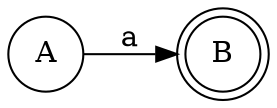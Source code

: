 // resultado
digraph AFD {
	graph [rankdir=LR]
	1952709989024 [label=A shape=circle]
	1952709992768 [label=B shape=doublecircle]
	1952709989024 -> 1952709992768 [label=a]
}
